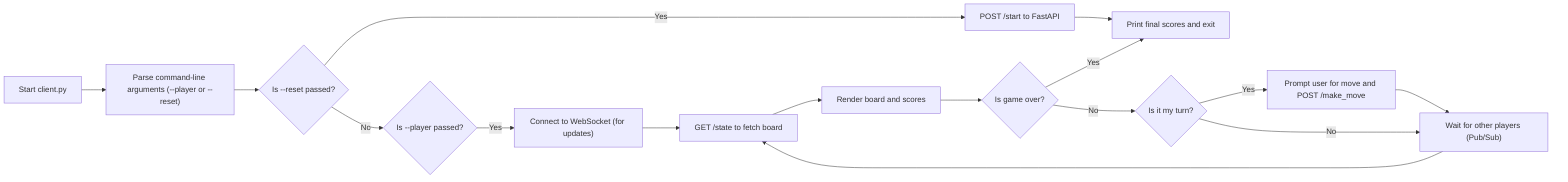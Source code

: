 ---
config:
  layout: dagre
---
flowchart LR
    Start["Start client.py"] --> ParseArgs["Parse command-line arguments (--player or --reset)"]
    ParseArgs --> ResetGame{"Is --reset passed?"}
    ResetGame -- Yes --> StartGame["POST /start to FastAPI"]
    StartGame --> PrintFinal["Print final scores and exit"]
    ResetGame -- No --> PlayerMode{"Is --player passed?"}
    PlayerMode -- Yes --> Connect["Connect to WebSocket (for updates)"]
    Connect --> FetchState["GET /state to fetch board"]
    FetchState --> RenderBoard["Render board and scores"]
    RenderBoard --> GameOver{"Is game over?"}
    GameOver -- Yes --> PrintFinal
    GameOver -- No --> IsTurn{"Is it my turn?"}
    IsTurn -- Yes --> PlayMove["Prompt user for move and POST /make_move"]
    PlayMove --> WaitUpdate["Wait for other players (Pub/Sub)"]
    IsTurn -- No --> WaitUpdate
    WaitUpdate --> FetchState